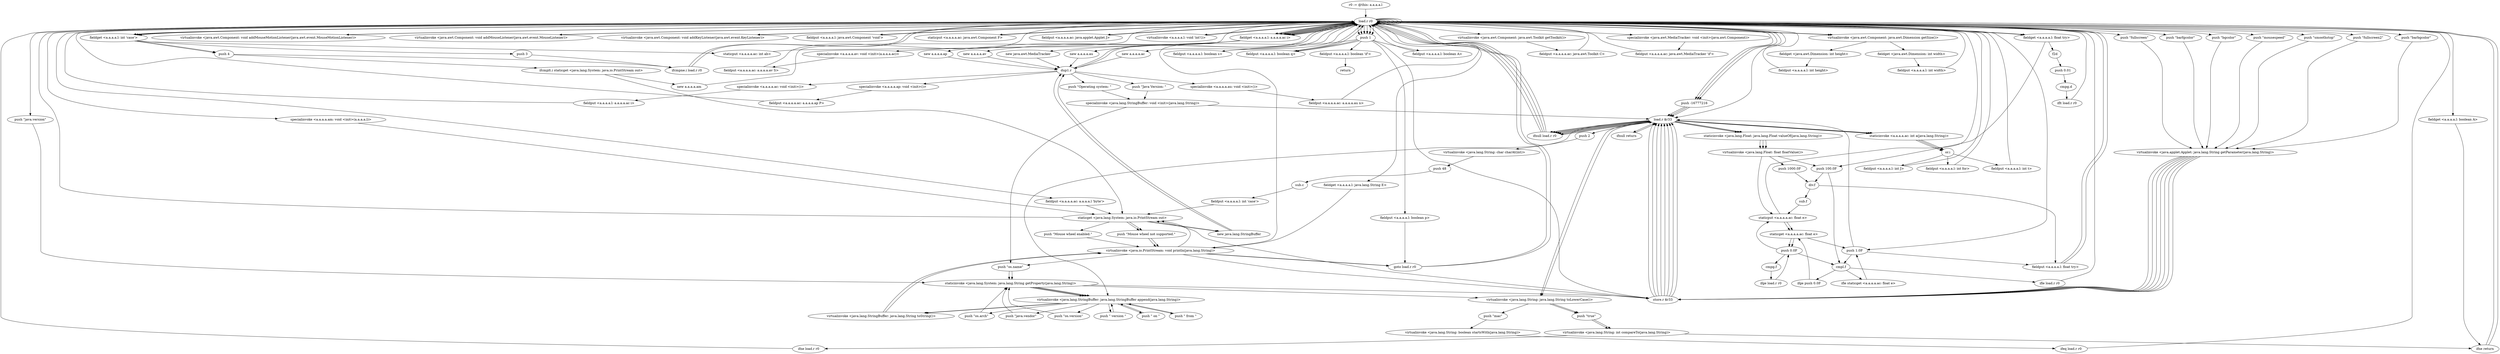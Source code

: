 digraph "" {
    "r0 := @this: a.a.a.a.l"
    "load.r r0"
    "r0 := @this: a.a.a.a.l"->"load.r r0";
    "new a.a.a.a.ac"
    "load.r r0"->"new a.a.a.a.ac";
    "dup1.r"
    "new a.a.a.a.ac"->"dup1.r";
    "specialinvoke <a.a.a.a.ac: void <init>()>"
    "dup1.r"->"specialinvoke <a.a.a.a.ac: void <init>()>";
    "fieldput <a.a.a.a.l: a.a.a.a.ac i>"
    "specialinvoke <a.a.a.a.ac: void <init>()>"->"fieldput <a.a.a.a.l: a.a.a.a.ac i>";
    "fieldput <a.a.a.a.l: a.a.a.a.ac i>"->"load.r r0";
    "fieldget <a.a.a.a.l: a.a.a.a.ac i>"
    "load.r r0"->"fieldget <a.a.a.a.l: a.a.a.a.ac i>";
    "fieldget <a.a.a.a.l: a.a.a.a.ac i>"->"load.r r0";
    "fieldput <a.a.a.a.ac: a.a.a.a.l 'byte'>"
    "load.r r0"->"fieldput <a.a.a.a.ac: a.a.a.a.l 'byte'>";
    "staticget <java.lang.System: java.io.PrintStream out>"
    "fieldput <a.a.a.a.ac: a.a.a.a.l 'byte'>"->"staticget <java.lang.System: java.io.PrintStream out>";
    "staticget <java.lang.System: java.io.PrintStream out>"->"load.r r0";
    "fieldget <a.a.a.a.l: java.lang.String E>"
    "load.r r0"->"fieldget <a.a.a.a.l: java.lang.String E>";
    "virtualinvoke <java.io.PrintStream: void println(java.lang.String)>"
    "fieldget <a.a.a.a.l: java.lang.String E>"->"virtualinvoke <java.io.PrintStream: void println(java.lang.String)>";
    "virtualinvoke <java.io.PrintStream: void println(java.lang.String)>"->"load.r r0";
    "push \"java.version\""
    "load.r r0"->"push \"java.version\"";
    "staticinvoke <java.lang.System: java.lang.String getProperty(java.lang.String)>"
    "push \"java.version\""->"staticinvoke <java.lang.System: java.lang.String getProperty(java.lang.String)>";
    "store.r $r33"
    "staticinvoke <java.lang.System: java.lang.String getProperty(java.lang.String)>"->"store.r $r33";
    "load.r $r33"
    "store.r $r33"->"load.r $r33";
    "push 2"
    "load.r $r33"->"push 2";
    "virtualinvoke <java.lang.String: char charAt(int)>"
    "push 2"->"virtualinvoke <java.lang.String: char charAt(int)>";
    "push 48"
    "virtualinvoke <java.lang.String: char charAt(int)>"->"push 48";
    "sub.c"
    "push 48"->"sub.c";
    "fieldput <a.a.a.a.l: int 'case'>"
    "sub.c"->"fieldput <a.a.a.a.l: int 'case'>";
    "fieldput <a.a.a.a.l: int 'case'>"->"staticget <java.lang.System: java.io.PrintStream out>";
    "new java.lang.StringBuffer"
    "staticget <java.lang.System: java.io.PrintStream out>"->"new java.lang.StringBuffer";
    "new java.lang.StringBuffer"->"dup1.r";
    "push \"Java Version: \""
    "dup1.r"->"push \"Java Version: \"";
    "specialinvoke <java.lang.StringBuffer: void <init>(java.lang.String)>"
    "push \"Java Version: \""->"specialinvoke <java.lang.StringBuffer: void <init>(java.lang.String)>";
    "specialinvoke <java.lang.StringBuffer: void <init>(java.lang.String)>"->"load.r $r33";
    "virtualinvoke <java.lang.StringBuffer: java.lang.StringBuffer append(java.lang.String)>"
    "load.r $r33"->"virtualinvoke <java.lang.StringBuffer: java.lang.StringBuffer append(java.lang.String)>";
    "push \" from \""
    "virtualinvoke <java.lang.StringBuffer: java.lang.StringBuffer append(java.lang.String)>"->"push \" from \"";
    "push \" from \""->"virtualinvoke <java.lang.StringBuffer: java.lang.StringBuffer append(java.lang.String)>";
    "push \"java.vendor\""
    "virtualinvoke <java.lang.StringBuffer: java.lang.StringBuffer append(java.lang.String)>"->"push \"java.vendor\"";
    "push \"java.vendor\""->"staticinvoke <java.lang.System: java.lang.String getProperty(java.lang.String)>";
    "staticinvoke <java.lang.System: java.lang.String getProperty(java.lang.String)>"->"virtualinvoke <java.lang.StringBuffer: java.lang.StringBuffer append(java.lang.String)>";
    "virtualinvoke <java.lang.StringBuffer: java.lang.String toString()>"
    "virtualinvoke <java.lang.StringBuffer: java.lang.StringBuffer append(java.lang.String)>"->"virtualinvoke <java.lang.StringBuffer: java.lang.String toString()>";
    "virtualinvoke <java.lang.StringBuffer: java.lang.String toString()>"->"virtualinvoke <java.io.PrintStream: void println(java.lang.String)>";
    "virtualinvoke <java.io.PrintStream: void println(java.lang.String)>"->"staticget <java.lang.System: java.io.PrintStream out>";
    "staticget <java.lang.System: java.io.PrintStream out>"->"new java.lang.StringBuffer";
    "new java.lang.StringBuffer"->"dup1.r";
    "push \"Operating system: \""
    "dup1.r"->"push \"Operating system: \"";
    "push \"Operating system: \""->"specialinvoke <java.lang.StringBuffer: void <init>(java.lang.String)>";
    "push \"os.name\""
    "specialinvoke <java.lang.StringBuffer: void <init>(java.lang.String)>"->"push \"os.name\"";
    "push \"os.name\""->"staticinvoke <java.lang.System: java.lang.String getProperty(java.lang.String)>";
    "staticinvoke <java.lang.System: java.lang.String getProperty(java.lang.String)>"->"virtualinvoke <java.lang.StringBuffer: java.lang.StringBuffer append(java.lang.String)>";
    "push \" version \""
    "virtualinvoke <java.lang.StringBuffer: java.lang.StringBuffer append(java.lang.String)>"->"push \" version \"";
    "push \" version \""->"virtualinvoke <java.lang.StringBuffer: java.lang.StringBuffer append(java.lang.String)>";
    "push \"os.version\""
    "virtualinvoke <java.lang.StringBuffer: java.lang.StringBuffer append(java.lang.String)>"->"push \"os.version\"";
    "push \"os.version\""->"staticinvoke <java.lang.System: java.lang.String getProperty(java.lang.String)>";
    "staticinvoke <java.lang.System: java.lang.String getProperty(java.lang.String)>"->"virtualinvoke <java.lang.StringBuffer: java.lang.StringBuffer append(java.lang.String)>";
    "push \" on \""
    "virtualinvoke <java.lang.StringBuffer: java.lang.StringBuffer append(java.lang.String)>"->"push \" on \"";
    "push \" on \""->"virtualinvoke <java.lang.StringBuffer: java.lang.StringBuffer append(java.lang.String)>";
    "push \"os.arch\""
    "virtualinvoke <java.lang.StringBuffer: java.lang.StringBuffer append(java.lang.String)>"->"push \"os.arch\"";
    "push \"os.arch\""->"staticinvoke <java.lang.System: java.lang.String getProperty(java.lang.String)>";
    "staticinvoke <java.lang.System: java.lang.String getProperty(java.lang.String)>"->"virtualinvoke <java.lang.StringBuffer: java.lang.StringBuffer append(java.lang.String)>";
    "virtualinvoke <java.lang.StringBuffer: java.lang.StringBuffer append(java.lang.String)>"->"virtualinvoke <java.lang.StringBuffer: java.lang.String toString()>";
    "virtualinvoke <java.lang.StringBuffer: java.lang.String toString()>"->"virtualinvoke <java.io.PrintStream: void println(java.lang.String)>";
    "virtualinvoke <java.io.PrintStream: void println(java.lang.String)>"->"push \"os.name\"";
    "push \"os.name\""->"staticinvoke <java.lang.System: java.lang.String getProperty(java.lang.String)>";
    "virtualinvoke <java.lang.String: java.lang.String toLowerCase()>"
    "staticinvoke <java.lang.System: java.lang.String getProperty(java.lang.String)>"->"virtualinvoke <java.lang.String: java.lang.String toLowerCase()>";
    "push \"mac\""
    "virtualinvoke <java.lang.String: java.lang.String toLowerCase()>"->"push \"mac\"";
    "virtualinvoke <java.lang.String: boolean startsWith(java.lang.String)>"
    "push \"mac\""->"virtualinvoke <java.lang.String: boolean startsWith(java.lang.String)>";
    "ifeq load.r r0"
    "virtualinvoke <java.lang.String: boolean startsWith(java.lang.String)>"->"ifeq load.r r0";
    "ifeq load.r r0"->"load.r r0";
    "push 1"
    "load.r r0"->"push 1";
    "fieldput <a.a.a.a.l: boolean s>"
    "push 1"->"fieldput <a.a.a.a.l: boolean s>";
    "fieldput <a.a.a.a.l: boolean s>"->"load.r r0";
    "fieldget <a.a.a.a.l: int 'case'>"
    "load.r r0"->"fieldget <a.a.a.a.l: int 'case'>";
    "push 3"
    "fieldget <a.a.a.a.l: int 'case'>"->"push 3";
    "ifcmpne.i load.r r0"
    "push 3"->"ifcmpne.i load.r r0";
    "ifcmpne.i load.r r0"->"load.r r0";
    "load.r r0"->"push 1";
    "fieldput <a.a.a.a.l: boolean q>"
    "push 1"->"fieldput <a.a.a.a.l: boolean q>";
    "fieldput <a.a.a.a.l: boolean q>"->"load.r r0";
    "load.r r0"->"fieldget <a.a.a.a.l: int 'case'>";
    "push 4"
    "fieldget <a.a.a.a.l: int 'case'>"->"push 4";
    "push 4"->"ifcmpne.i load.r r0";
    "ifcmpne.i load.r r0"->"load.r r0";
    "load.r r0"->"push 1";
    "push 1"->"fieldput <a.a.a.a.l: boolean q>";
    "fieldput <a.a.a.a.l: boolean q>"->"load.r r0";
    "load.r r0"->"push 1";
    "fieldput <a.a.a.a.l: boolean p>"
    "push 1"->"fieldput <a.a.a.a.l: boolean p>";
    "goto load.r r0"
    "fieldput <a.a.a.a.l: boolean p>"->"goto load.r r0";
    "goto load.r r0"->"load.r r0";
    "load.r r0"->"load.r r0";
    "virtualinvoke <java.awt.Component: void addMouseMotionListener(java.awt.event.MouseMotionListener)>"
    "load.r r0"->"virtualinvoke <java.awt.Component: void addMouseMotionListener(java.awt.event.MouseMotionListener)>";
    "virtualinvoke <java.awt.Component: void addMouseMotionListener(java.awt.event.MouseMotionListener)>"->"load.r r0";
    "load.r r0"->"load.r r0";
    "virtualinvoke <java.awt.Component: void addMouseListener(java.awt.event.MouseListener)>"
    "load.r r0"->"virtualinvoke <java.awt.Component: void addMouseListener(java.awt.event.MouseListener)>";
    "virtualinvoke <java.awt.Component: void addMouseListener(java.awt.event.MouseListener)>"->"load.r r0";
    "load.r r0"->"load.r r0";
    "virtualinvoke <java.awt.Component: void addKeyListener(java.awt.event.KeyListener)>"
    "load.r r0"->"virtualinvoke <java.awt.Component: void addKeyListener(java.awt.event.KeyListener)>";
    "virtualinvoke <java.awt.Component: void addKeyListener(java.awt.event.KeyListener)>"->"load.r r0";
    "load.r r0"->"load.r r0";
    "fieldput <a.a.a.a.l: java.awt.Component 'void'>"
    "load.r r0"->"fieldput <a.a.a.a.l: java.awt.Component 'void'>";
    "fieldput <a.a.a.a.l: java.awt.Component 'void'>"->"load.r r0";
    "load.r r0"->"load.r r0";
    "virtualinvoke <java.awt.Component: java.awt.Dimension getSize()>"
    "load.r r0"->"virtualinvoke <java.awt.Component: java.awt.Dimension getSize()>";
    "fieldget <java.awt.Dimension: int width>"
    "virtualinvoke <java.awt.Component: java.awt.Dimension getSize()>"->"fieldget <java.awt.Dimension: int width>";
    "fieldput <a.a.a.a.l: int width>"
    "fieldget <java.awt.Dimension: int width>"->"fieldput <a.a.a.a.l: int width>";
    "fieldput <a.a.a.a.l: int width>"->"load.r r0";
    "load.r r0"->"load.r r0";
    "load.r r0"->"virtualinvoke <java.awt.Component: java.awt.Dimension getSize()>";
    "fieldget <java.awt.Dimension: int height>"
    "virtualinvoke <java.awt.Component: java.awt.Dimension getSize()>"->"fieldget <java.awt.Dimension: int height>";
    "fieldput <a.a.a.a.l: int height>"
    "fieldget <java.awt.Dimension: int height>"->"fieldput <a.a.a.a.l: int height>";
    "fieldput <a.a.a.a.l: int height>"->"load.r r0";
    "staticput <a.a.a.a.ac: java.awt.Component F>"
    "load.r r0"->"staticput <a.a.a.a.ac: java.awt.Component F>";
    "staticput <a.a.a.a.ac: java.awt.Component F>"->"load.r r0";
    "load.r r0"->"fieldget <a.a.a.a.l: a.a.a.a.ac i>";
    "fieldget <a.a.a.a.l: a.a.a.a.ac i>"->"load.r r0";
    "virtualinvoke <java.awt.Component: java.awt.Toolkit getToolkit()>"
    "load.r r0"->"virtualinvoke <java.awt.Component: java.awt.Toolkit getToolkit()>";
    "fieldput <a.a.a.a.ac: java.awt.Toolkit C>"
    "virtualinvoke <java.awt.Component: java.awt.Toolkit getToolkit()>"->"fieldput <a.a.a.a.ac: java.awt.Toolkit C>";
    "fieldput <a.a.a.a.ac: java.awt.Toolkit C>"->"load.r r0";
    "load.r r0"->"fieldget <a.a.a.a.l: a.a.a.a.ac i>";
    "new a.a.a.a.ap"
    "fieldget <a.a.a.a.l: a.a.a.a.ac i>"->"new a.a.a.a.ap";
    "new a.a.a.a.ap"->"dup1.r";
    "specialinvoke <a.a.a.a.ap: void <init>()>"
    "dup1.r"->"specialinvoke <a.a.a.a.ap: void <init>()>";
    "fieldput <a.a.a.a.ac: a.a.a.a.ap P>"
    "specialinvoke <a.a.a.a.ap: void <init>()>"->"fieldput <a.a.a.a.ac: a.a.a.a.ap P>";
    "fieldput <a.a.a.a.ac: a.a.a.a.ap P>"->"load.r r0";
    "load.r r0"->"fieldget <a.a.a.a.l: a.a.a.a.ac i>";
    "new a.a.a.a.av"
    "fieldget <a.a.a.a.l: a.a.a.a.ac i>"->"new a.a.a.a.av";
    "new a.a.a.a.av"->"dup1.r";
    "dup1.r"->"load.r r0";
    "load.r r0"->"fieldget <a.a.a.a.l: a.a.a.a.ac i>";
    "specialinvoke <a.a.a.a.av: void <init>(a.a.a.a.ac)>"
    "fieldget <a.a.a.a.l: a.a.a.a.ac i>"->"specialinvoke <a.a.a.a.av: void <init>(a.a.a.a.ac)>";
    "fieldput <a.a.a.a.ac: a.a.a.a.av S>"
    "specialinvoke <a.a.a.a.av: void <init>(a.a.a.a.ac)>"->"fieldput <a.a.a.a.ac: a.a.a.a.av S>";
    "fieldput <a.a.a.a.ac: a.a.a.a.av S>"->"load.r r0";
    "load.r r0"->"fieldget <a.a.a.a.l: a.a.a.a.ac i>";
    "fieldget <a.a.a.a.l: a.a.a.a.ac i>"->"load.r r0";
    "fieldput <a.a.a.a.ac: java.applet.Applet J>"
    "load.r r0"->"fieldput <a.a.a.a.ac: java.applet.Applet J>";
    "fieldput <a.a.a.a.ac: java.applet.Applet J>"->"load.r r0";
    "load.r r0"->"fieldget <a.a.a.a.l: a.a.a.a.ac i>";
    "new java.awt.MediaTracker"
    "fieldget <a.a.a.a.l: a.a.a.a.ac i>"->"new java.awt.MediaTracker";
    "new java.awt.MediaTracker"->"dup1.r";
    "dup1.r"->"load.r r0";
    "specialinvoke <java.awt.MediaTracker: void <init>(java.awt.Component)>"
    "load.r r0"->"specialinvoke <java.awt.MediaTracker: void <init>(java.awt.Component)>";
    "fieldput <a.a.a.a.ac: java.awt.MediaTracker 'if'>"
    "specialinvoke <java.awt.MediaTracker: void <init>(java.awt.Component)>"->"fieldput <a.a.a.a.ac: java.awt.MediaTracker 'if'>";
    "fieldput <a.a.a.a.ac: java.awt.MediaTracker 'if'>"->"load.r r0";
    "load.r r0"->"fieldget <a.a.a.a.l: a.a.a.a.ac i>";
    "new a.a.a.a.au"
    "fieldget <a.a.a.a.l: a.a.a.a.ac i>"->"new a.a.a.a.au";
    "new a.a.a.a.au"->"dup1.r";
    "specialinvoke <a.a.a.a.au: void <init>()>"
    "dup1.r"->"specialinvoke <a.a.a.a.au: void <init>()>";
    "fieldput <a.a.a.a.ac: a.a.a.a.au n>"
    "specialinvoke <a.a.a.a.au: void <init>()>"->"fieldput <a.a.a.a.ac: a.a.a.a.au n>";
    "fieldput <a.a.a.a.ac: a.a.a.a.au n>"->"load.r r0";
    "load.r r0"->"fieldget <a.a.a.a.l: int 'case'>";
    "staticput <a.a.a.a.ac: int ab>"
    "fieldget <a.a.a.a.l: int 'case'>"->"staticput <a.a.a.a.ac: int ab>";
    "staticput <a.a.a.a.ac: int ab>"->"load.r r0";
    "virtualinvoke <a.a.a.a.l: void 'int'()>"
    "load.r r0"->"virtualinvoke <a.a.a.a.l: void 'int'()>";
    "virtualinvoke <a.a.a.a.l: void 'int'()>"->"load.r r0";
    "push \"barbgcolor\""
    "load.r r0"->"push \"barbgcolor\"";
    "virtualinvoke <java.applet.Applet: java.lang.String getParameter(java.lang.String)>"
    "push \"barbgcolor\""->"virtualinvoke <java.applet.Applet: java.lang.String getParameter(java.lang.String)>";
    "virtualinvoke <java.applet.Applet: java.lang.String getParameter(java.lang.String)>"->"store.r $r33";
    "store.r $r33"->"load.r $r33";
    "ifnull load.r r0"
    "load.r $r33"->"ifnull load.r r0";
    "ifnull load.r r0"->"load.r r0";
    "push -16777216"
    "load.r r0"->"push -16777216";
    "push -16777216"->"load.r $r33";
    "staticinvoke <a.a.a.a.ac: int a(java.lang.String)>"
    "load.r $r33"->"staticinvoke <a.a.a.a.ac: int a(java.lang.String)>";
    "or.i"
    "staticinvoke <a.a.a.a.ac: int a(java.lang.String)>"->"or.i";
    "fieldput <a.a.a.a.l: int J>"
    "or.i"->"fieldput <a.a.a.a.l: int J>";
    "fieldput <a.a.a.a.l: int J>"->"load.r r0";
    "push \"barfgcolor\""
    "load.r r0"->"push \"barfgcolor\"";
    "push \"barfgcolor\""->"virtualinvoke <java.applet.Applet: java.lang.String getParameter(java.lang.String)>";
    "virtualinvoke <java.applet.Applet: java.lang.String getParameter(java.lang.String)>"->"store.r $r33";
    "store.r $r33"->"load.r $r33";
    "load.r $r33"->"ifnull load.r r0";
    "ifnull load.r r0"->"load.r r0";
    "load.r r0"->"push -16777216";
    "push -16777216"->"load.r $r33";
    "load.r $r33"->"staticinvoke <a.a.a.a.ac: int a(java.lang.String)>";
    "staticinvoke <a.a.a.a.ac: int a(java.lang.String)>"->"or.i";
    "fieldput <a.a.a.a.l: int for>"
    "or.i"->"fieldput <a.a.a.a.l: int for>";
    "fieldput <a.a.a.a.l: int for>"->"load.r r0";
    "load.r r0"->"fieldget <a.a.a.a.l: int 'case'>";
    "fieldget <a.a.a.a.l: int 'case'>"->"push 4";
    "ifcmplt.i staticget <java.lang.System: java.io.PrintStream out>"
    "push 4"->"ifcmplt.i staticget <java.lang.System: java.io.PrintStream out>";
    "new a.a.a.a.am"
    "ifcmplt.i staticget <java.lang.System: java.io.PrintStream out>"->"new a.a.a.a.am";
    "new a.a.a.a.am"->"load.r r0";
    "specialinvoke <a.a.a.a.am: void <init>(a.a.a.a.l)>"
    "load.r r0"->"specialinvoke <a.a.a.a.am: void <init>(a.a.a.a.l)>";
    "specialinvoke <a.a.a.a.am: void <init>(a.a.a.a.l)>"->"staticget <java.lang.System: java.io.PrintStream out>";
    "push \"Mouse wheel enabled.\""
    "staticget <java.lang.System: java.io.PrintStream out>"->"push \"Mouse wheel enabled.\"";
    "push \"Mouse wheel enabled.\""->"virtualinvoke <java.io.PrintStream: void println(java.lang.String)>";
    "virtualinvoke <java.io.PrintStream: void println(java.lang.String)>"->"goto load.r r0";
    "goto load.r r0"->"load.r r0";
    "push \"bgcolor\""
    "load.r r0"->"push \"bgcolor\"";
    "push \"bgcolor\""->"virtualinvoke <java.applet.Applet: java.lang.String getParameter(java.lang.String)>";
    "virtualinvoke <java.applet.Applet: java.lang.String getParameter(java.lang.String)>"->"store.r $r33";
    "store.r $r33"->"load.r $r33";
    "load.r $r33"->"ifnull load.r r0";
    "ifnull load.r r0"->"load.r r0";
    "load.r r0"->"push -16777216";
    "push -16777216"->"load.r $r33";
    "load.r $r33"->"staticinvoke <a.a.a.a.ac: int a(java.lang.String)>";
    "staticinvoke <a.a.a.a.ac: int a(java.lang.String)>"->"or.i";
    "fieldput <a.a.a.a.l: int t>"
    "or.i"->"fieldput <a.a.a.a.l: int t>";
    "fieldput <a.a.a.a.l: int t>"->"load.r r0";
    "push \"mousespeed\""
    "load.r r0"->"push \"mousespeed\"";
    "push \"mousespeed\""->"virtualinvoke <java.applet.Applet: java.lang.String getParameter(java.lang.String)>";
    "virtualinvoke <java.applet.Applet: java.lang.String getParameter(java.lang.String)>"->"store.r $r33";
    "store.r $r33"->"load.r $r33";
    "load.r $r33"->"ifnull load.r r0";
    "ifnull load.r r0"->"load.r r0";
    "load.r r0"->"load.r $r33";
    "staticinvoke <java.lang.Float: java.lang.Float valueOf(java.lang.String)>"
    "load.r $r33"->"staticinvoke <java.lang.Float: java.lang.Float valueOf(java.lang.String)>";
    "virtualinvoke <java.lang.Float: float floatValue()>"
    "staticinvoke <java.lang.Float: java.lang.Float valueOf(java.lang.String)>"->"virtualinvoke <java.lang.Float: float floatValue()>";
    "push 100.0F"
    "virtualinvoke <java.lang.Float: float floatValue()>"->"push 100.0F";
    "div.f"
    "push 100.0F"->"div.f";
    "fieldput <a.a.a.a.l: float try>"
    "div.f"->"fieldput <a.a.a.a.l: float try>";
    "fieldput <a.a.a.a.l: float try>"->"load.r r0";
    "fieldget <a.a.a.a.l: float try>"
    "load.r r0"->"fieldget <a.a.a.a.l: float try>";
    "f2d"
    "fieldget <a.a.a.a.l: float try>"->"f2d";
    "push 0.01"
    "f2d"->"push 0.01";
    "cmpg.d"
    "push 0.01"->"cmpg.d";
    "iflt load.r r0"
    "cmpg.d"->"iflt load.r r0";
    "iflt load.r r0"->"load.r r0";
    "load.r r0"->"fieldget <a.a.a.a.l: float try>";
    "fieldget <a.a.a.a.l: float try>"->"push 100.0F";
    "cmpl.f"
    "push 100.0F"->"cmpl.f";
    "ifle load.r r0"
    "cmpl.f"->"ifle load.r r0";
    "ifle load.r r0"->"load.r r0";
    "push 1.0F"
    "load.r r0"->"push 1.0F";
    "push 1.0F"->"fieldput <a.a.a.a.l: float try>";
    "fieldput <a.a.a.a.l: float try>"->"load.r r0";
    "push \"smoothstop\""
    "load.r r0"->"push \"smoothstop\"";
    "push \"smoothstop\""->"virtualinvoke <java.applet.Applet: java.lang.String getParameter(java.lang.String)>";
    "virtualinvoke <java.applet.Applet: java.lang.String getParameter(java.lang.String)>"->"store.r $r33";
    "store.r $r33"->"load.r $r33";
    "load.r $r33"->"ifnull load.r r0";
    "ifnull load.r r0"->"load.r $r33";
    "load.r $r33"->"staticinvoke <java.lang.Float: java.lang.Float valueOf(java.lang.String)>";
    "staticinvoke <java.lang.Float: java.lang.Float valueOf(java.lang.String)>"->"virtualinvoke <java.lang.Float: float floatValue()>";
    "staticput <a.a.a.a.ac: float e>"
    "virtualinvoke <java.lang.Float: float floatValue()>"->"staticput <a.a.a.a.ac: float e>";
    "staticget <a.a.a.a.ac: float e>"
    "staticput <a.a.a.a.ac: float e>"->"staticget <a.a.a.a.ac: float e>";
    "push 0.0F"
    "staticget <a.a.a.a.ac: float e>"->"push 0.0F";
    "push 0.0F"->"cmpl.f";
    "ifle staticget <a.a.a.a.ac: float e>"
    "cmpl.f"->"ifle staticget <a.a.a.a.ac: float e>";
    "ifle staticget <a.a.a.a.ac: float e>"->"push 1.0F";
    "push 1.0F"->"load.r $r33";
    "load.r $r33"->"staticinvoke <java.lang.Float: java.lang.Float valueOf(java.lang.String)>";
    "staticinvoke <java.lang.Float: java.lang.Float valueOf(java.lang.String)>"->"virtualinvoke <java.lang.Float: float floatValue()>";
    "push 1000.0F"
    "virtualinvoke <java.lang.Float: float floatValue()>"->"push 1000.0F";
    "push 1000.0F"->"div.f";
    "sub.f"
    "div.f"->"sub.f";
    "sub.f"->"staticput <a.a.a.a.ac: float e>";
    "staticput <a.a.a.a.ac: float e>"->"staticget <a.a.a.a.ac: float e>";
    "staticget <a.a.a.a.ac: float e>"->"push 1.0F";
    "push 1.0F"->"cmpl.f";
    "ifge push 0.0F"
    "cmpl.f"->"ifge push 0.0F";
    "ifge push 0.0F"->"staticget <a.a.a.a.ac: float e>";
    "staticget <a.a.a.a.ac: float e>"->"push 0.0F";
    "cmpg.f"
    "push 0.0F"->"cmpg.f";
    "ifge load.r r0"
    "cmpg.f"->"ifge load.r r0";
    "ifge load.r r0"->"push 0.0F";
    "push 0.0F"->"staticput <a.a.a.a.ac: float e>";
    "staticput <a.a.a.a.ac: float e>"->"load.r r0";
    "push \"fullscreen2\""
    "load.r r0"->"push \"fullscreen2\"";
    "push \"fullscreen2\""->"virtualinvoke <java.applet.Applet: java.lang.String getParameter(java.lang.String)>";
    "virtualinvoke <java.applet.Applet: java.lang.String getParameter(java.lang.String)>"->"store.r $r33";
    "store.r $r33"->"load.r $r33";
    "load.r $r33"->"ifnull load.r r0";
    "ifnull load.r r0"->"load.r $r33";
    "load.r $r33"->"virtualinvoke <java.lang.String: java.lang.String toLowerCase()>";
    "push \"true\""
    "virtualinvoke <java.lang.String: java.lang.String toLowerCase()>"->"push \"true\"";
    "virtualinvoke <java.lang.String: int compareTo(java.lang.String)>"
    "push \"true\""->"virtualinvoke <java.lang.String: int compareTo(java.lang.String)>";
    "ifne load.r r0"
    "virtualinvoke <java.lang.String: int compareTo(java.lang.String)>"->"ifne load.r r0";
    "ifne load.r r0"->"load.r r0";
    "load.r r0"->"push 1";
    "fieldput <a.a.a.a.l: boolean A>"
    "push 1"->"fieldput <a.a.a.a.l: boolean A>";
    "fieldput <a.a.a.a.l: boolean A>"->"load.r r0";
    "fieldget <a.a.a.a.l: boolean A>"
    "load.r r0"->"fieldget <a.a.a.a.l: boolean A>";
    "ifne return"
    "fieldget <a.a.a.a.l: boolean A>"->"ifne return";
    "ifne return"->"load.r r0";
    "push \"fullscreen\""
    "load.r r0"->"push \"fullscreen\"";
    "push \"fullscreen\""->"virtualinvoke <java.applet.Applet: java.lang.String getParameter(java.lang.String)>";
    "virtualinvoke <java.applet.Applet: java.lang.String getParameter(java.lang.String)>"->"store.r $r33";
    "store.r $r33"->"load.r $r33";
    "ifnull return"
    "load.r $r33"->"ifnull return";
    "ifnull return"->"load.r $r33";
    "load.r $r33"->"virtualinvoke <java.lang.String: java.lang.String toLowerCase()>";
    "virtualinvoke <java.lang.String: java.lang.String toLowerCase()>"->"push \"true\"";
    "push \"true\""->"virtualinvoke <java.lang.String: int compareTo(java.lang.String)>";
    "virtualinvoke <java.lang.String: int compareTo(java.lang.String)>"->"ifne return";
    "ifne return"->"load.r r0";
    "load.r r0"->"push 1";
    "fieldput <a.a.a.a.l: boolean 'if'>"
    "push 1"->"fieldput <a.a.a.a.l: boolean 'if'>";
    "return"
    "fieldput <a.a.a.a.l: boolean 'if'>"->"return";
    "virtualinvoke <java.io.PrintStream: void println(java.lang.String)>"->"store.r $r33";
    "store.r $r33"->"staticget <java.lang.System: java.io.PrintStream out>";
    "push \"Mouse wheel not supported.\""
    "staticget <java.lang.System: java.io.PrintStream out>"->"push \"Mouse wheel not supported.\"";
    "push \"Mouse wheel not supported.\""->"virtualinvoke <java.io.PrintStream: void println(java.lang.String)>";
    "virtualinvoke <java.io.PrintStream: void println(java.lang.String)>"->"goto load.r r0";
    "ifcmplt.i staticget <java.lang.System: java.io.PrintStream out>"->"staticget <java.lang.System: java.io.PrintStream out>";
    "staticget <java.lang.System: java.io.PrintStream out>"->"push \"Mouse wheel not supported.\"";
    "push \"Mouse wheel not supported.\""->"virtualinvoke <java.io.PrintStream: void println(java.lang.String)>";
    "push 1"->"store.r $r33";
}
